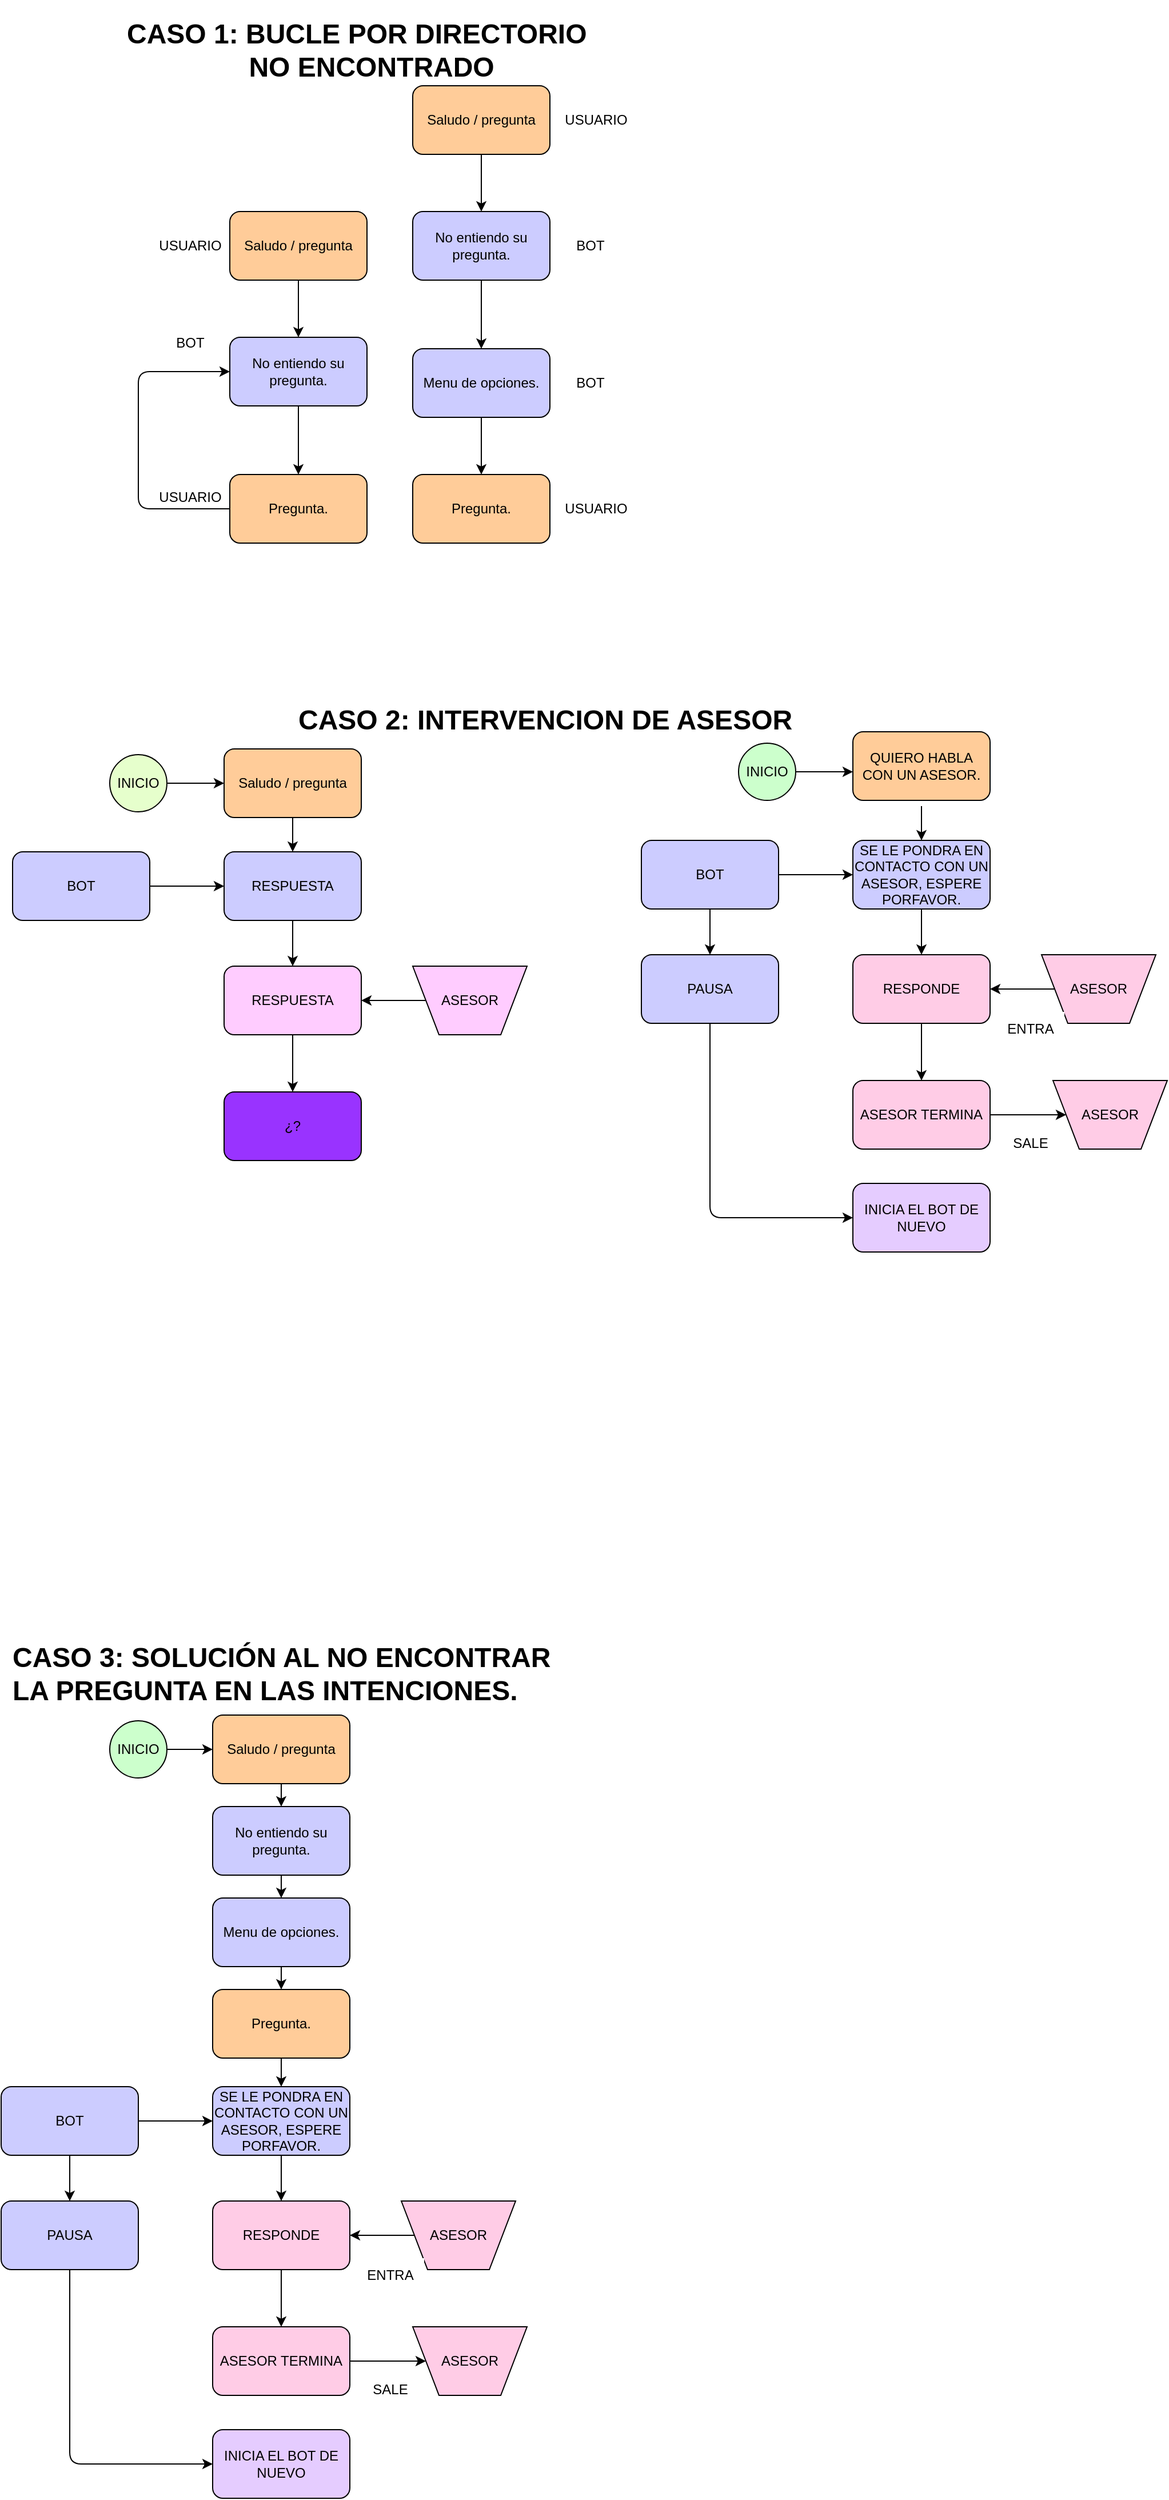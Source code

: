 <mxfile>
    <diagram id="xhHtAyry5G1VIdm9SsJF" name="Page-1">
        <mxGraphModel dx="1787" dy="513" grid="1" gridSize="10" guides="1" tooltips="1" connect="1" arrows="1" fold="1" page="1" pageScale="1" pageWidth="1200" pageHeight="1600" math="0" shadow="0">
            <root>
                <mxCell id="0"/>
                <mxCell id="1" parent="0"/>
                <mxCell id="7" style="edgeStyle=none;html=1;entryX=0.5;entryY=0;entryDx=0;entryDy=0;" parent="1" source="3" target="4" edge="1">
                    <mxGeometry relative="1" as="geometry"/>
                </mxCell>
                <mxCell id="3" value="Saludo / pregunta" style="rounded=1;whiteSpace=wrap;html=1;fillColor=#FFCC99;" parent="1" vertex="1">
                    <mxGeometry x="280" y="215" width="120" height="60" as="geometry"/>
                </mxCell>
                <mxCell id="60" style="edgeStyle=none;html=1;entryX=0.5;entryY=0;entryDx=0;entryDy=0;" parent="1" source="4" target="5" edge="1">
                    <mxGeometry relative="1" as="geometry"/>
                </mxCell>
                <mxCell id="4" value="No entiendo su pregunta." style="rounded=1;whiteSpace=wrap;html=1;fillColor=#CCCCFF;" parent="1" vertex="1">
                    <mxGeometry x="280" y="325" width="120" height="60" as="geometry"/>
                </mxCell>
                <mxCell id="6" style="edgeStyle=none;html=1;entryX=0;entryY=0.5;entryDx=0;entryDy=0;exitX=0;exitY=0.5;exitDx=0;exitDy=0;" parent="1" source="5" target="4" edge="1">
                    <mxGeometry relative="1" as="geometry">
                        <Array as="points">
                            <mxPoint x="200" y="475"/>
                            <mxPoint x="200" y="415"/>
                            <mxPoint x="200" y="355"/>
                        </Array>
                    </mxGeometry>
                </mxCell>
                <mxCell id="5" value="Pregunta." style="rounded=1;whiteSpace=wrap;html=1;fillColor=#FFCC99;" parent="1" vertex="1">
                    <mxGeometry x="280" y="445" width="120" height="60" as="geometry"/>
                </mxCell>
                <mxCell id="8" style="edgeStyle=none;html=1;entryX=0.5;entryY=0;entryDx=0;entryDy=0;" parent="1" source="9" target="10" edge="1">
                    <mxGeometry relative="1" as="geometry"/>
                </mxCell>
                <mxCell id="9" value="Saludo / pregunta" style="rounded=1;whiteSpace=wrap;html=1;fillColor=#FFCC99;" parent="1" vertex="1">
                    <mxGeometry x="440" y="105" width="120" height="60" as="geometry"/>
                </mxCell>
                <mxCell id="13" style="edgeStyle=none;html=1;" parent="1" source="10" target="12" edge="1">
                    <mxGeometry relative="1" as="geometry"/>
                </mxCell>
                <mxCell id="10" value="No entiendo su pregunta." style="rounded=1;whiteSpace=wrap;html=1;fillColor=#CCCCFF;" parent="1" vertex="1">
                    <mxGeometry x="440" y="215" width="120" height="60" as="geometry"/>
                </mxCell>
                <mxCell id="15" style="edgeStyle=none;html=1;" parent="1" source="12" target="14" edge="1">
                    <mxGeometry relative="1" as="geometry"/>
                </mxCell>
                <mxCell id="12" value="Menu de opciones." style="rounded=1;whiteSpace=wrap;html=1;fillColor=#CCCCFF;" parent="1" vertex="1">
                    <mxGeometry x="440" y="335" width="120" height="60" as="geometry"/>
                </mxCell>
                <mxCell id="14" value="Pregunta." style="rounded=1;whiteSpace=wrap;html=1;fillColor=#FFCC99;" parent="1" vertex="1">
                    <mxGeometry x="440" y="445" width="120" height="60" as="geometry"/>
                </mxCell>
                <mxCell id="18" style="edgeStyle=none;html=1;entryX=0.5;entryY=0;entryDx=0;entryDy=0;" parent="1" source="19" target="20" edge="1">
                    <mxGeometry relative="1" as="geometry"/>
                </mxCell>
                <mxCell id="19" value="Saludo / pregunta" style="rounded=1;whiteSpace=wrap;html=1;fillColor=#FFCC99;" parent="1" vertex="1">
                    <mxGeometry x="275" y="685" width="120" height="60" as="geometry"/>
                </mxCell>
                <mxCell id="36" style="edgeStyle=none;html=1;" parent="1" source="20" target="34" edge="1">
                    <mxGeometry relative="1" as="geometry"/>
                </mxCell>
                <mxCell id="20" value="RESPUESTA" style="rounded=1;whiteSpace=wrap;html=1;fillColor=#CCCCFF;" parent="1" vertex="1">
                    <mxGeometry x="275" y="775" width="120" height="60" as="geometry"/>
                </mxCell>
                <mxCell id="35" style="edgeStyle=none;html=1;entryX=0;entryY=0.5;entryDx=0;entryDy=0;" parent="1" source="22" target="20" edge="1">
                    <mxGeometry relative="1" as="geometry"/>
                </mxCell>
                <mxCell id="22" value="BOT" style="rounded=1;whiteSpace=wrap;html=1;fillColor=#CCCCFF;" parent="1" vertex="1">
                    <mxGeometry x="90" y="775" width="120" height="60" as="geometry"/>
                </mxCell>
                <mxCell id="24" style="edgeStyle=none;html=1;entryX=0;entryY=0.5;entryDx=0;entryDy=0;" parent="1" source="23" target="19" edge="1">
                    <mxGeometry relative="1" as="geometry"/>
                </mxCell>
                <mxCell id="23" value="INICIO" style="ellipse;whiteSpace=wrap;html=1;aspect=fixed;fillColor=#E6FFCC;" parent="1" vertex="1">
                    <mxGeometry x="175" y="690" width="50" height="50" as="geometry"/>
                </mxCell>
                <mxCell id="37" style="edgeStyle=none;html=1;" parent="1" source="27" target="34" edge="1">
                    <mxGeometry relative="1" as="geometry"/>
                </mxCell>
                <mxCell id="27" value="ASESOR" style="verticalLabelPosition=middle;verticalAlign=middle;html=1;shape=trapezoid;perimeter=trapezoidPerimeter;whiteSpace=wrap;size=0.23;arcSize=10;flipV=1;labelPosition=center;align=center;fillColor=#FFCCFF;" parent="1" vertex="1">
                    <mxGeometry x="440" y="875" width="100" height="60" as="geometry"/>
                </mxCell>
                <mxCell id="31" value="¿?" style="rounded=1;whiteSpace=wrap;html=1;fillColor=#9933FF;" parent="1" vertex="1">
                    <mxGeometry x="275" y="985" width="120" height="60" as="geometry"/>
                </mxCell>
                <mxCell id="38" style="edgeStyle=none;html=1;entryX=0.5;entryY=0;entryDx=0;entryDy=0;" parent="1" source="34" target="31" edge="1">
                    <mxGeometry relative="1" as="geometry"/>
                </mxCell>
                <mxCell id="34" value="RESPUESTA" style="rounded=1;whiteSpace=wrap;html=1;fillColor=#FFCCFF;" parent="1" vertex="1">
                    <mxGeometry x="275" y="875" width="120" height="60" as="geometry"/>
                </mxCell>
                <mxCell id="39" style="edgeStyle=none;html=1;entryX=0.5;entryY=0;entryDx=0;entryDy=0;" parent="1" target="42" edge="1">
                    <mxGeometry relative="1" as="geometry">
                        <mxPoint x="885" y="735" as="sourcePoint"/>
                    </mxGeometry>
                </mxCell>
                <mxCell id="40" value="QUIERO HABLA CON UN ASESOR." style="rounded=1;whiteSpace=wrap;html=1;fillColor=#FFCC99;" parent="1" vertex="1">
                    <mxGeometry x="825" y="670" width="120" height="60" as="geometry"/>
                </mxCell>
                <mxCell id="41" style="edgeStyle=none;html=1;" parent="1" source="42" target="51" edge="1">
                    <mxGeometry relative="1" as="geometry"/>
                </mxCell>
                <mxCell id="42" value="SE LE PONDRA EN CONTACTO CON UN ASESOR, ESPERE PORFAVOR." style="rounded=1;whiteSpace=wrap;html=1;fillColor=#CCCCFF;" parent="1" vertex="1">
                    <mxGeometry x="825" y="765" width="120" height="60" as="geometry"/>
                </mxCell>
                <mxCell id="43" style="edgeStyle=none;html=1;entryX=0;entryY=0.5;entryDx=0;entryDy=0;" parent="1" source="44" target="42" edge="1">
                    <mxGeometry relative="1" as="geometry"/>
                </mxCell>
                <mxCell id="53" style="edgeStyle=none;html=1;entryX=0.5;entryY=0;entryDx=0;entryDy=0;" parent="1" source="44" target="52" edge="1">
                    <mxGeometry relative="1" as="geometry"/>
                </mxCell>
                <mxCell id="44" value="BOT" style="rounded=1;whiteSpace=wrap;html=1;fillColor=#CCCCFF;" parent="1" vertex="1">
                    <mxGeometry x="640" y="765" width="120" height="60" as="geometry"/>
                </mxCell>
                <mxCell id="45" style="edgeStyle=none;html=1;entryX=0;entryY=0.5;entryDx=0;entryDy=0;" parent="1" source="46" edge="1">
                    <mxGeometry relative="1" as="geometry">
                        <mxPoint x="825" y="705" as="targetPoint"/>
                    </mxGeometry>
                </mxCell>
                <mxCell id="46" value="INICIO" style="ellipse;whiteSpace=wrap;html=1;aspect=fixed;fillColor=#CCFFCC;" parent="1" vertex="1">
                    <mxGeometry x="725" y="680" width="50" height="50" as="geometry"/>
                </mxCell>
                <mxCell id="47" style="edgeStyle=none;html=1;fillColor=#FFCCE6;" parent="1" source="48" target="51" edge="1">
                    <mxGeometry relative="1" as="geometry"/>
                </mxCell>
                <mxCell id="48" value="ASESOR" style="verticalLabelPosition=middle;verticalAlign=middle;html=1;shape=trapezoid;perimeter=trapezoidPerimeter;whiteSpace=wrap;size=0.23;arcSize=10;flipV=1;labelPosition=center;align=center;fillColor=#FFCCE6;" parent="1" vertex="1">
                    <mxGeometry x="990" y="865" width="100" height="60" as="geometry"/>
                </mxCell>
                <mxCell id="55" style="edgeStyle=none;html=1;entryX=0;entryY=0.5;entryDx=0;entryDy=0;fillColor=#FFCCE6;" parent="1" source="49" target="54" edge="1">
                    <mxGeometry relative="1" as="geometry"/>
                </mxCell>
                <mxCell id="49" value="ASESOR TERMINA" style="rounded=1;whiteSpace=wrap;html=1;fillColor=#FFCCE6;" parent="1" vertex="1">
                    <mxGeometry x="825" y="975" width="120" height="60" as="geometry"/>
                </mxCell>
                <mxCell id="50" style="edgeStyle=none;html=1;entryX=0.5;entryY=0;entryDx=0;entryDy=0;fillColor=#FFCCE6;" parent="1" source="51" target="49" edge="1">
                    <mxGeometry relative="1" as="geometry"/>
                </mxCell>
                <mxCell id="51" value="RESPONDE" style="rounded=1;whiteSpace=wrap;html=1;fillColor=#FFCCE6;" parent="1" vertex="1">
                    <mxGeometry x="825" y="865" width="120" height="60" as="geometry"/>
                </mxCell>
                <mxCell id="57" style="edgeStyle=none;html=1;entryX=0;entryY=0.5;entryDx=0;entryDy=0;" parent="1" source="52" target="56" edge="1">
                    <mxGeometry relative="1" as="geometry">
                        <Array as="points">
                            <mxPoint x="700" y="1095"/>
                        </Array>
                    </mxGeometry>
                </mxCell>
                <mxCell id="52" value="PAUSA" style="rounded=1;whiteSpace=wrap;html=1;fillColor=#CCCCFF;" parent="1" vertex="1">
                    <mxGeometry x="640" y="865" width="120" height="60" as="geometry"/>
                </mxCell>
                <mxCell id="54" value="ASESOR" style="verticalLabelPosition=middle;verticalAlign=middle;html=1;shape=trapezoid;perimeter=trapezoidPerimeter;whiteSpace=wrap;size=0.23;arcSize=10;flipV=1;labelPosition=center;align=center;fillColor=#FFCCE6;" parent="1" vertex="1">
                    <mxGeometry x="1000" y="975" width="100" height="60" as="geometry"/>
                </mxCell>
                <mxCell id="56" value="INICIA EL BOT DE NUEVO" style="rounded=1;whiteSpace=wrap;html=1;fillColor=#E5CCFF;" parent="1" vertex="1">
                    <mxGeometry x="825" y="1065" width="120" height="60" as="geometry"/>
                </mxCell>
                <mxCell id="58" value="ENTRA" style="text;html=1;align=center;verticalAlign=middle;resizable=0;points=[];autosize=1;strokeColor=none;fillColor=#FFFFFF;" parent="1" vertex="1">
                    <mxGeometry x="950" y="915" width="60" height="30" as="geometry"/>
                </mxCell>
                <mxCell id="59" value="SALE" style="text;html=1;align=center;verticalAlign=middle;resizable=0;points=[];autosize=1;strokeColor=none;fillColor=#FFFFFF;" parent="1" vertex="1">
                    <mxGeometry x="955" y="1015" width="50" height="30" as="geometry"/>
                </mxCell>
                <mxCell id="61" value="USUARIO" style="text;html=1;align=center;verticalAlign=middle;resizable=0;points=[];autosize=1;strokeColor=none;fillColor=none;" parent="1" vertex="1">
                    <mxGeometry x="205" y="230" width="80" height="30" as="geometry"/>
                </mxCell>
                <mxCell id="62" value="BOT" style="text;html=1;align=center;verticalAlign=middle;resizable=0;points=[];autosize=1;strokeColor=none;fillColor=none;" parent="1" vertex="1">
                    <mxGeometry x="220" y="315" width="50" height="30" as="geometry"/>
                </mxCell>
                <mxCell id="63" value="USUARIO" style="text;html=1;align=center;verticalAlign=middle;resizable=0;points=[];autosize=1;strokeColor=none;fillColor=none;" parent="1" vertex="1">
                    <mxGeometry x="205" y="450" width="80" height="30" as="geometry"/>
                </mxCell>
                <mxCell id="64" value="USUARIO" style="text;html=1;align=center;verticalAlign=middle;resizable=0;points=[];autosize=1;strokeColor=none;fillColor=none;" parent="1" vertex="1">
                    <mxGeometry x="560" y="120" width="80" height="30" as="geometry"/>
                </mxCell>
                <mxCell id="65" value="BOT" style="text;html=1;align=center;verticalAlign=middle;resizable=0;points=[];autosize=1;strokeColor=none;fillColor=none;" parent="1" vertex="1">
                    <mxGeometry x="570" y="230" width="50" height="30" as="geometry"/>
                </mxCell>
                <mxCell id="66" value="BOT" style="text;html=1;align=center;verticalAlign=middle;resizable=0;points=[];autosize=1;strokeColor=none;fillColor=none;" parent="1" vertex="1">
                    <mxGeometry x="570" y="350" width="50" height="30" as="geometry"/>
                </mxCell>
                <mxCell id="67" value="USUARIO" style="text;html=1;align=center;verticalAlign=middle;resizable=0;points=[];autosize=1;strokeColor=none;fillColor=none;" parent="1" vertex="1">
                    <mxGeometry x="560" y="460" width="80" height="30" as="geometry"/>
                </mxCell>
                <mxCell id="68" value="&lt;h1&gt;CASO 1: BUCLE POR DIRECTORIO &lt;span style=&quot;white-space: pre;&quot;&gt;&#9;&lt;/span&gt;&lt;span style=&quot;white-space: pre;&quot;&gt;&#9;&lt;/span&gt;NO ENCONTRADO&lt;/h1&gt;" style="text;html=1;strokeColor=none;fillColor=none;spacing=5;spacingTop=-20;whiteSpace=wrap;overflow=hidden;rounded=0;" parent="1" vertex="1">
                    <mxGeometry x="185" y="40" width="415" height="80" as="geometry"/>
                </mxCell>
                <mxCell id="69" value="&lt;h1&gt;CASO 2: INTERVENCION DE ASESOR&lt;/h1&gt;" style="text;html=1;strokeColor=none;fillColor=none;spacing=5;spacingTop=-20;whiteSpace=wrap;overflow=hidden;rounded=0;" parent="1" vertex="1">
                    <mxGeometry x="335" y="640" width="615" height="80" as="geometry"/>
                </mxCell>
                <mxCell id="70" style="edgeStyle=none;html=1;entryX=0.5;entryY=0;entryDx=0;entryDy=0;" parent="1" target="73" edge="1">
                    <mxGeometry relative="1" as="geometry">
                        <mxPoint x="325" y="1825" as="sourcePoint"/>
                    </mxGeometry>
                </mxCell>
                <mxCell id="72" style="edgeStyle=none;html=1;" parent="1" source="73" target="84" edge="1">
                    <mxGeometry relative="1" as="geometry"/>
                </mxCell>
                <mxCell id="73" value="SE LE PONDRA EN CONTACTO CON UN ASESOR, ESPERE PORFAVOR." style="rounded=1;whiteSpace=wrap;html=1;fillColor=#CCCCFF;" parent="1" vertex="1">
                    <mxGeometry x="265" y="1855" width="120" height="60" as="geometry"/>
                </mxCell>
                <mxCell id="74" style="edgeStyle=none;html=1;entryX=0;entryY=0.5;entryDx=0;entryDy=0;" parent="1" source="76" target="73" edge="1">
                    <mxGeometry relative="1" as="geometry"/>
                </mxCell>
                <mxCell id="75" style="edgeStyle=none;html=1;entryX=0.5;entryY=0;entryDx=0;entryDy=0;" parent="1" source="76" target="86" edge="1">
                    <mxGeometry relative="1" as="geometry"/>
                </mxCell>
                <mxCell id="76" value="BOT" style="rounded=1;whiteSpace=wrap;html=1;fillColor=#CCCCFF;" parent="1" vertex="1">
                    <mxGeometry x="80" y="1855" width="120" height="60" as="geometry"/>
                </mxCell>
                <mxCell id="101" style="edgeStyle=none;html=1;entryX=0;entryY=0.5;entryDx=0;entryDy=0;" parent="1" source="78" target="91" edge="1">
                    <mxGeometry relative="1" as="geometry"/>
                </mxCell>
                <mxCell id="78" value="INICIO" style="ellipse;whiteSpace=wrap;html=1;aspect=fixed;fillColor=#CCFFCC;" parent="1" vertex="1">
                    <mxGeometry x="175" y="1535" width="50" height="50" as="geometry"/>
                </mxCell>
                <mxCell id="79" style="edgeStyle=none;html=1;fillColor=#FFCCE6;" parent="1" source="80" target="84" edge="1">
                    <mxGeometry relative="1" as="geometry"/>
                </mxCell>
                <mxCell id="80" value="ASESOR" style="verticalLabelPosition=middle;verticalAlign=middle;html=1;shape=trapezoid;perimeter=trapezoidPerimeter;whiteSpace=wrap;size=0.23;arcSize=10;flipV=1;labelPosition=center;align=center;fillColor=#FFCCE6;" parent="1" vertex="1">
                    <mxGeometry x="430" y="1955" width="100" height="60" as="geometry"/>
                </mxCell>
                <mxCell id="81" style="edgeStyle=none;html=1;entryX=0;entryY=0.5;entryDx=0;entryDy=0;fillColor=#FFCCE6;" parent="1" source="82" edge="1">
                    <mxGeometry relative="1" as="geometry">
                        <mxPoint x="451.5" y="2095" as="targetPoint"/>
                    </mxGeometry>
                </mxCell>
                <mxCell id="82" value="ASESOR TERMINA" style="rounded=1;whiteSpace=wrap;html=1;fillColor=#FFCCE6;" parent="1" vertex="1">
                    <mxGeometry x="265" y="2065" width="120" height="60" as="geometry"/>
                </mxCell>
                <mxCell id="83" style="edgeStyle=none;html=1;entryX=0.5;entryY=0;entryDx=0;entryDy=0;fillColor=#FFCCE6;" parent="1" source="84" target="82" edge="1">
                    <mxGeometry relative="1" as="geometry"/>
                </mxCell>
                <mxCell id="84" value="RESPONDE" style="rounded=1;whiteSpace=wrap;html=1;fillColor=#FFCCE6;" parent="1" vertex="1">
                    <mxGeometry x="265" y="1955" width="120" height="60" as="geometry"/>
                </mxCell>
                <mxCell id="85" style="edgeStyle=none;html=1;entryX=0;entryY=0.5;entryDx=0;entryDy=0;" parent="1" source="86" target="87" edge="1">
                    <mxGeometry relative="1" as="geometry">
                        <Array as="points">
                            <mxPoint x="140" y="2185"/>
                        </Array>
                    </mxGeometry>
                </mxCell>
                <mxCell id="86" value="PAUSA" style="rounded=1;whiteSpace=wrap;html=1;fillColor=#CCCCFF;" parent="1" vertex="1">
                    <mxGeometry x="80" y="1955" width="120" height="60" as="geometry"/>
                </mxCell>
                <mxCell id="87" value="INICIA EL BOT DE NUEVO" style="rounded=1;whiteSpace=wrap;html=1;fillColor=#E5CCFF;" parent="1" vertex="1">
                    <mxGeometry x="265" y="2155" width="120" height="60" as="geometry"/>
                </mxCell>
                <mxCell id="88" value="ENTRA" style="text;html=1;align=center;verticalAlign=middle;resizable=0;points=[];autosize=1;strokeColor=none;fillColor=#FFFFFF;" parent="1" vertex="1">
                    <mxGeometry x="390" y="2005" width="60" height="30" as="geometry"/>
                </mxCell>
                <mxCell id="89" value="SALE" style="text;html=1;align=center;verticalAlign=middle;resizable=0;points=[];autosize=1;strokeColor=none;fillColor=#FFFFFF;" parent="1" vertex="1">
                    <mxGeometry x="395" y="2105" width="50" height="30" as="geometry"/>
                </mxCell>
                <mxCell id="90" style="edgeStyle=none;html=1;entryX=0.5;entryY=0;entryDx=0;entryDy=0;" parent="1" source="91" target="93" edge="1">
                    <mxGeometry relative="1" as="geometry"/>
                </mxCell>
                <mxCell id="91" value="Saludo / pregunta" style="rounded=1;whiteSpace=wrap;html=1;fillColor=#FFCC99;" parent="1" vertex="1">
                    <mxGeometry x="265" y="1530" width="120" height="60" as="geometry"/>
                </mxCell>
                <mxCell id="92" style="edgeStyle=none;html=1;" parent="1" source="93" target="95" edge="1">
                    <mxGeometry relative="1" as="geometry"/>
                </mxCell>
                <mxCell id="93" value="No entiendo su pregunta." style="rounded=1;whiteSpace=wrap;html=1;fillColor=#CCCCFF;" parent="1" vertex="1">
                    <mxGeometry x="265" y="1610" width="120" height="60" as="geometry"/>
                </mxCell>
                <mxCell id="94" style="edgeStyle=none;html=1;" parent="1" source="95" target="96" edge="1">
                    <mxGeometry relative="1" as="geometry"/>
                </mxCell>
                <mxCell id="95" value="Menu de opciones." style="rounded=1;whiteSpace=wrap;html=1;fillColor=#CCCCFF;" parent="1" vertex="1">
                    <mxGeometry x="265" y="1690" width="120" height="60" as="geometry"/>
                </mxCell>
                <mxCell id="96" value="Pregunta." style="rounded=1;whiteSpace=wrap;html=1;fillColor=#FFCC99;" parent="1" vertex="1">
                    <mxGeometry x="265" y="1770" width="120" height="60" as="geometry"/>
                </mxCell>
                <mxCell id="102" value="&lt;h1&gt;CASO 3: SOLUCIÓN AL NO ENCONTRAR LA PREGUNTA EN LAS INTENCIONES.&amp;nbsp;&lt;/h1&gt;" style="text;html=1;strokeColor=none;fillColor=none;spacing=5;spacingTop=-20;whiteSpace=wrap;overflow=hidden;rounded=0;" parent="1" vertex="1">
                    <mxGeometry x="85" y="1460" width="480" height="70" as="geometry"/>
                </mxCell>
                <mxCell id="103" value="ASESOR" style="verticalLabelPosition=middle;verticalAlign=middle;html=1;shape=trapezoid;perimeter=trapezoidPerimeter;whiteSpace=wrap;size=0.23;arcSize=10;flipV=1;labelPosition=center;align=center;fillColor=#FFCCE6;" parent="1" vertex="1">
                    <mxGeometry x="440" y="2065" width="100" height="60" as="geometry"/>
                </mxCell>
            </root>
        </mxGraphModel>
    </diagram>
</mxfile>